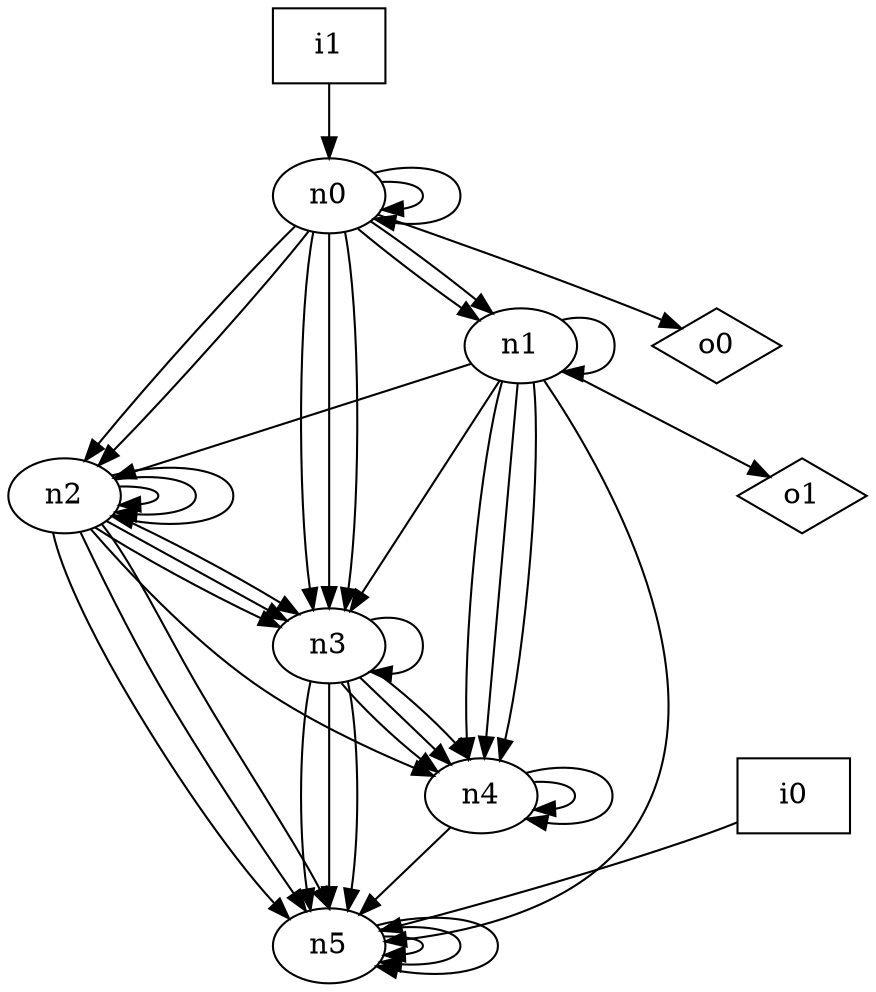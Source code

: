 digraph G {
n0 [label="n0"];
n1 [label="n1"];
n2 [label="n2"];
n3 [label="n3"];
n4 [label="n4"];
n5 [label="n5"];
n6 [label="i0",shape="box"];
n7 [label="i1",shape="box"];
n8 [label="o0",shape="diamond"];
n9 [label="o1",shape="diamond"];
n0 -> n0
n0 -> n0
n0 -> n1
n0 -> n1
n0 -> n2
n0 -> n2
n0 -> n3
n0 -> n3
n0 -> n3
n0 -> n8
n1 -> n1
n1 -> n2
n1 -> n3
n1 -> n4
n1 -> n4
n1 -> n4
n1 -> n5
n1 -> n9
n2 -> n2
n2 -> n2
n2 -> n2
n2 -> n3
n2 -> n3
n2 -> n3
n2 -> n4
n2 -> n5
n2 -> n5
n2 -> n5
n3 -> n3
n3 -> n4
n3 -> n4
n3 -> n4
n3 -> n5
n3 -> n5
n3 -> n5
n4 -> n4
n4 -> n4
n4 -> n5
n5 -> n5
n5 -> n5
n5 -> n5
n6 -> n5
n7 -> n0
}